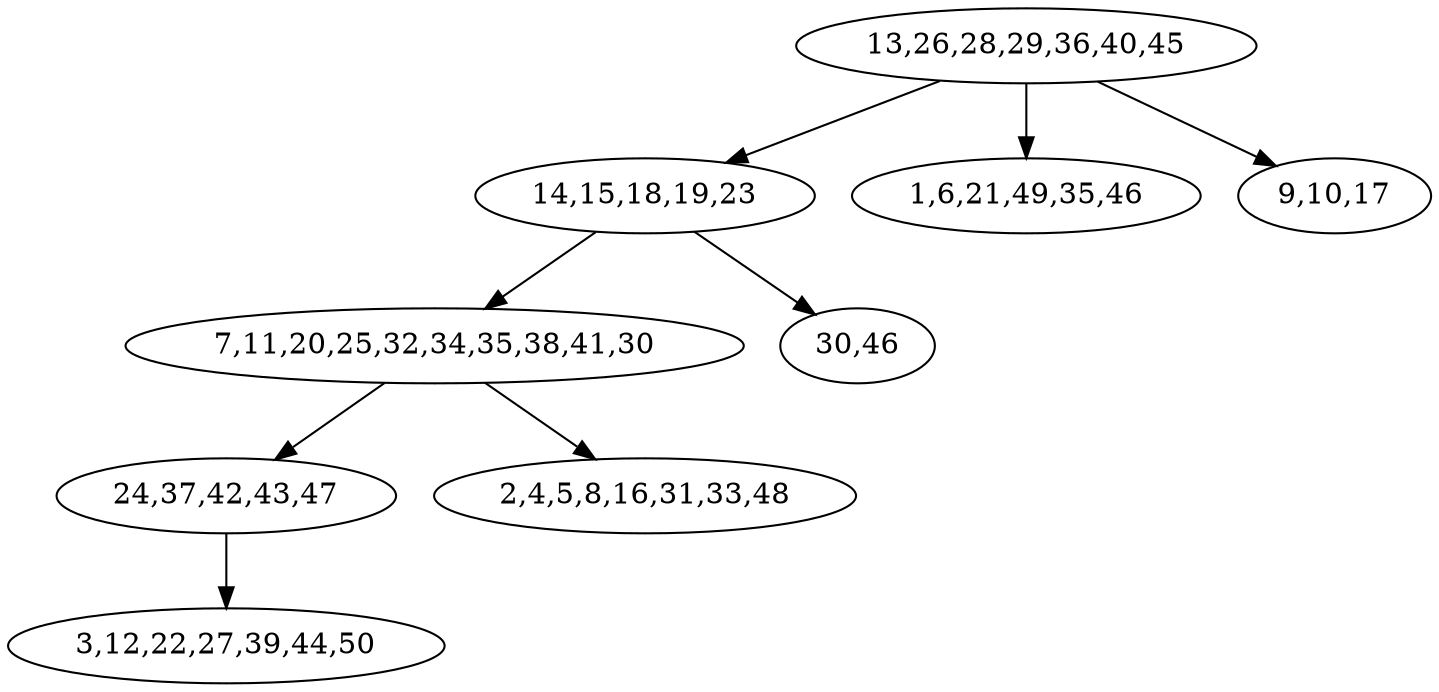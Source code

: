 digraph true_tree {
"0" -> "1"
"1" -> "2"
"1" -> "3"
"0" -> "4"
"0" -> "5"
"2" -> "6"
"2" -> "7"
"6" -> "8"
"0" [label="13,26,28,29,36,40,45"];
"1" [label="14,15,18,19,23"];
"2" [label="7,11,20,25,32,34,35,38,41,30"];
"3" [label="30,46"];
"4" [label="1,6,21,49,35,46"];
"5" [label="9,10,17"];
"6" [label="24,37,42,43,47"];
"7" [label="2,4,5,8,16,31,33,48"];
"8" [label="3,12,22,27,39,44,50"];
}
